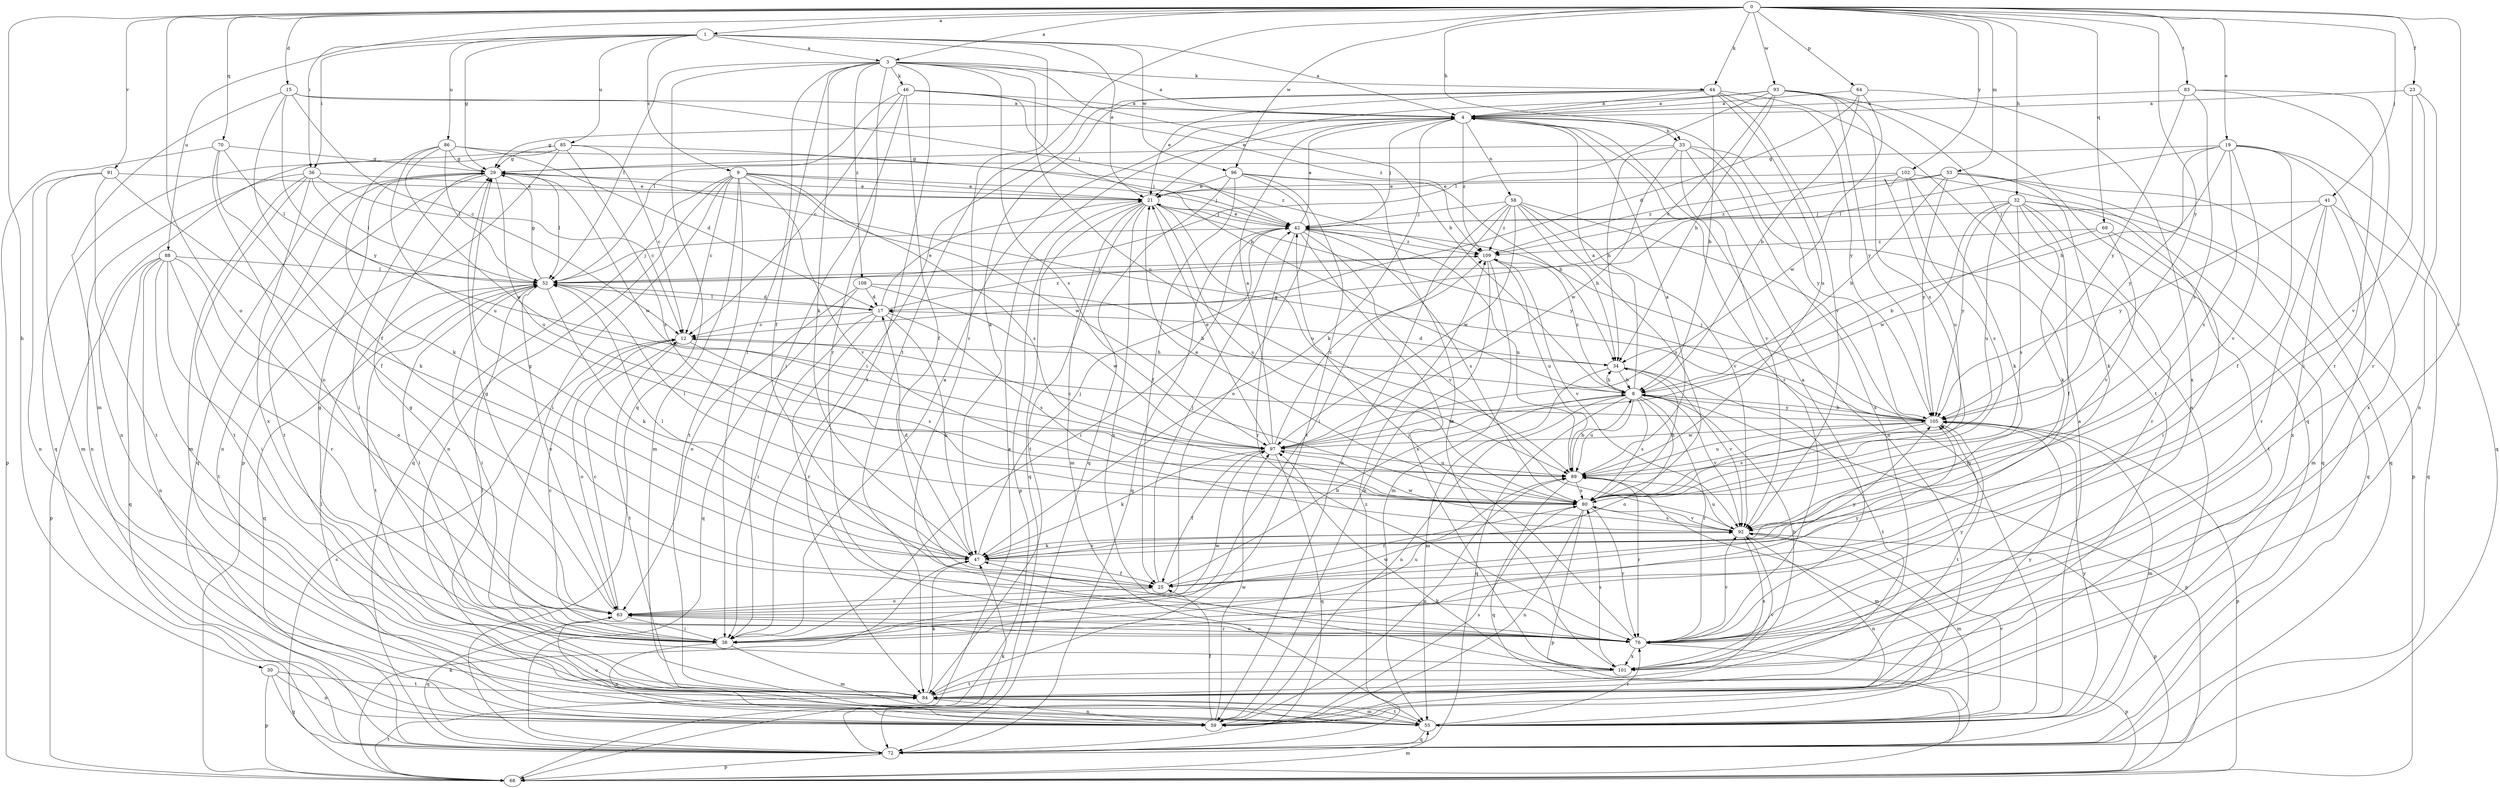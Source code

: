 strict digraph  {
0;
1;
3;
4;
8;
9;
12;
15;
17;
19;
21;
23;
25;
29;
30;
32;
33;
34;
36;
38;
41;
42;
44;
46;
47;
52;
53;
55;
58;
59;
63;
64;
68;
69;
70;
72;
76;
80;
83;
84;
85;
86;
88;
89;
91;
92;
93;
96;
97;
101;
102;
105;
108;
109;
0 -> 1  [label=a];
0 -> 3  [label=a];
0 -> 15  [label=d];
0 -> 19  [label=e];
0 -> 23  [label=f];
0 -> 30  [label=h];
0 -> 32  [label=h];
0 -> 33  [label=h];
0 -> 36  [label=i];
0 -> 41  [label=j];
0 -> 44  [label=k];
0 -> 53  [label=m];
0 -> 63  [label=o];
0 -> 64  [label=p];
0 -> 69  [label=q];
0 -> 70  [label=q];
0 -> 76  [label=r];
0 -> 83  [label=t];
0 -> 84  [label=t];
0 -> 91  [label=v];
0 -> 93  [label=w];
0 -> 96  [label=w];
0 -> 102  [label=y];
0 -> 105  [label=y];
1 -> 3  [label=a];
1 -> 4  [label=a];
1 -> 9  [label=c];
1 -> 21  [label=e];
1 -> 29  [label=g];
1 -> 36  [label=i];
1 -> 76  [label=r];
1 -> 85  [label=u];
1 -> 86  [label=u];
1 -> 88  [label=u];
1 -> 96  [label=w];
3 -> 4  [label=a];
3 -> 8  [label=b];
3 -> 25  [label=f];
3 -> 38  [label=i];
3 -> 44  [label=k];
3 -> 46  [label=k];
3 -> 47  [label=k];
3 -> 52  [label=l];
3 -> 72  [label=q];
3 -> 76  [label=r];
3 -> 80  [label=s];
3 -> 84  [label=t];
3 -> 89  [label=u];
3 -> 108  [label=z];
4 -> 29  [label=g];
4 -> 33  [label=h];
4 -> 42  [label=j];
4 -> 47  [label=k];
4 -> 58  [label=n];
4 -> 76  [label=r];
4 -> 109  [label=z];
8 -> 4  [label=a];
8 -> 34  [label=h];
8 -> 59  [label=n];
8 -> 63  [label=o];
8 -> 68  [label=p];
8 -> 72  [label=q];
8 -> 76  [label=r];
8 -> 80  [label=s];
8 -> 89  [label=u];
8 -> 92  [label=v];
8 -> 97  [label=w];
8 -> 105  [label=y];
8 -> 109  [label=z];
9 -> 12  [label=c];
9 -> 21  [label=e];
9 -> 38  [label=i];
9 -> 42  [label=j];
9 -> 55  [label=m];
9 -> 59  [label=n];
9 -> 72  [label=q];
9 -> 80  [label=s];
9 -> 84  [label=t];
9 -> 92  [label=v];
9 -> 97  [label=w];
12 -> 34  [label=h];
12 -> 63  [label=o];
12 -> 80  [label=s];
12 -> 84  [label=t];
15 -> 4  [label=a];
15 -> 12  [label=c];
15 -> 25  [label=f];
15 -> 42  [label=j];
15 -> 55  [label=m];
15 -> 105  [label=y];
17 -> 12  [label=c];
17 -> 21  [label=e];
17 -> 38  [label=i];
17 -> 47  [label=k];
17 -> 52  [label=l];
17 -> 76  [label=r];
17 -> 80  [label=s];
17 -> 109  [label=z];
19 -> 25  [label=f];
19 -> 29  [label=g];
19 -> 34  [label=h];
19 -> 52  [label=l];
19 -> 72  [label=q];
19 -> 80  [label=s];
19 -> 92  [label=v];
19 -> 101  [label=x];
19 -> 105  [label=y];
21 -> 42  [label=j];
21 -> 55  [label=m];
21 -> 68  [label=p];
21 -> 72  [label=q];
21 -> 80  [label=s];
21 -> 84  [label=t];
21 -> 89  [label=u];
21 -> 101  [label=x];
21 -> 105  [label=y];
23 -> 4  [label=a];
23 -> 59  [label=n];
23 -> 76  [label=r];
23 -> 92  [label=v];
25 -> 8  [label=b];
25 -> 42  [label=j];
25 -> 63  [label=o];
25 -> 105  [label=y];
29 -> 21  [label=e];
29 -> 38  [label=i];
29 -> 52  [label=l];
29 -> 59  [label=n];
29 -> 72  [label=q];
29 -> 84  [label=t];
29 -> 89  [label=u];
29 -> 97  [label=w];
30 -> 59  [label=n];
30 -> 68  [label=p];
30 -> 72  [label=q];
30 -> 84  [label=t];
32 -> 25  [label=f];
32 -> 42  [label=j];
32 -> 47  [label=k];
32 -> 72  [label=q];
32 -> 76  [label=r];
32 -> 80  [label=s];
32 -> 84  [label=t];
32 -> 89  [label=u];
32 -> 97  [label=w];
32 -> 105  [label=y];
33 -> 29  [label=g];
33 -> 34  [label=h];
33 -> 59  [label=n];
33 -> 92  [label=v];
33 -> 97  [label=w];
33 -> 101  [label=x];
33 -> 105  [label=y];
34 -> 8  [label=b];
34 -> 17  [label=d];
34 -> 55  [label=m];
34 -> 84  [label=t];
34 -> 92  [label=v];
36 -> 12  [label=c];
36 -> 21  [label=e];
36 -> 52  [label=l];
36 -> 55  [label=m];
36 -> 59  [label=n];
36 -> 84  [label=t];
36 -> 101  [label=x];
38 -> 4  [label=a];
38 -> 12  [label=c];
38 -> 29  [label=g];
38 -> 52  [label=l];
38 -> 55  [label=m];
38 -> 59  [label=n];
38 -> 89  [label=u];
38 -> 97  [label=w];
41 -> 42  [label=j];
41 -> 55  [label=m];
41 -> 72  [label=q];
41 -> 76  [label=r];
41 -> 101  [label=x];
41 -> 105  [label=y];
42 -> 4  [label=a];
42 -> 21  [label=e];
42 -> 38  [label=i];
42 -> 72  [label=q];
42 -> 76  [label=r];
42 -> 80  [label=s];
42 -> 89  [label=u];
42 -> 92  [label=v];
42 -> 101  [label=x];
42 -> 109  [label=z];
44 -> 4  [label=a];
44 -> 8  [label=b];
44 -> 21  [label=e];
44 -> 38  [label=i];
44 -> 47  [label=k];
44 -> 84  [label=t];
44 -> 89  [label=u];
44 -> 92  [label=v];
44 -> 105  [label=y];
46 -> 4  [label=a];
46 -> 8  [label=b];
46 -> 12  [label=c];
46 -> 25  [label=f];
46 -> 38  [label=i];
46 -> 52  [label=l];
46 -> 109  [label=z];
47 -> 17  [label=d];
47 -> 25  [label=f];
47 -> 29  [label=g];
47 -> 42  [label=j];
47 -> 52  [label=l];
47 -> 92  [label=v];
52 -> 17  [label=d];
52 -> 29  [label=g];
52 -> 38  [label=i];
52 -> 42  [label=j];
52 -> 47  [label=k];
52 -> 63  [label=o];
52 -> 72  [label=q];
52 -> 84  [label=t];
53 -> 8  [label=b];
53 -> 21  [label=e];
53 -> 47  [label=k];
53 -> 68  [label=p];
53 -> 72  [label=q];
53 -> 105  [label=y];
53 -> 109  [label=z];
55 -> 4  [label=a];
55 -> 63  [label=o];
55 -> 72  [label=q];
55 -> 76  [label=r];
55 -> 84  [label=t];
55 -> 92  [label=v];
55 -> 105  [label=y];
58 -> 34  [label=h];
58 -> 38  [label=i];
58 -> 42  [label=j];
58 -> 55  [label=m];
58 -> 59  [label=n];
58 -> 80  [label=s];
58 -> 92  [label=v];
58 -> 97  [label=w];
58 -> 109  [label=z];
59 -> 25  [label=f];
59 -> 52  [label=l];
59 -> 80  [label=s];
59 -> 89  [label=u];
59 -> 97  [label=w];
63 -> 12  [label=c];
63 -> 29  [label=g];
63 -> 38  [label=i];
63 -> 72  [label=q];
63 -> 76  [label=r];
63 -> 105  [label=y];
64 -> 4  [label=a];
64 -> 8  [label=b];
64 -> 17  [label=d];
64 -> 97  [label=w];
64 -> 101  [label=x];
68 -> 4  [label=a];
68 -> 12  [label=c];
68 -> 47  [label=k];
68 -> 55  [label=m];
68 -> 84  [label=t];
69 -> 8  [label=b];
69 -> 38  [label=i];
69 -> 92  [label=v];
69 -> 109  [label=z];
70 -> 25  [label=f];
70 -> 29  [label=g];
70 -> 52  [label=l];
70 -> 63  [label=o];
70 -> 68  [label=p];
72 -> 47  [label=k];
72 -> 68  [label=p];
72 -> 109  [label=z];
76 -> 4  [label=a];
76 -> 29  [label=g];
76 -> 42  [label=j];
76 -> 47  [label=k];
76 -> 63  [label=o];
76 -> 68  [label=p];
76 -> 92  [label=v];
76 -> 101  [label=x];
76 -> 105  [label=y];
80 -> 21  [label=e];
80 -> 25  [label=f];
80 -> 34  [label=h];
80 -> 52  [label=l];
80 -> 59  [label=n];
80 -> 68  [label=p];
80 -> 76  [label=r];
80 -> 92  [label=v];
83 -> 4  [label=a];
83 -> 38  [label=i];
83 -> 76  [label=r];
83 -> 80  [label=s];
83 -> 105  [label=y];
84 -> 47  [label=k];
84 -> 52  [label=l];
84 -> 55  [label=m];
84 -> 59  [label=n];
84 -> 92  [label=v];
84 -> 105  [label=y];
85 -> 12  [label=c];
85 -> 29  [label=g];
85 -> 42  [label=j];
85 -> 59  [label=n];
85 -> 68  [label=p];
85 -> 72  [label=q];
85 -> 80  [label=s];
86 -> 17  [label=d];
86 -> 29  [label=g];
86 -> 47  [label=k];
86 -> 52  [label=l];
86 -> 89  [label=u];
86 -> 97  [label=w];
86 -> 109  [label=z];
88 -> 38  [label=i];
88 -> 52  [label=l];
88 -> 59  [label=n];
88 -> 63  [label=o];
88 -> 68  [label=p];
88 -> 72  [label=q];
88 -> 76  [label=r];
88 -> 84  [label=t];
89 -> 4  [label=a];
89 -> 8  [label=b];
89 -> 55  [label=m];
89 -> 72  [label=q];
89 -> 76  [label=r];
89 -> 80  [label=s];
91 -> 21  [label=e];
91 -> 47  [label=k];
91 -> 55  [label=m];
91 -> 59  [label=n];
91 -> 84  [label=t];
92 -> 47  [label=k];
92 -> 55  [label=m];
92 -> 59  [label=n];
92 -> 68  [label=p];
92 -> 80  [label=s];
92 -> 89  [label=u];
92 -> 97  [label=w];
92 -> 101  [label=x];
93 -> 4  [label=a];
93 -> 12  [label=c];
93 -> 21  [label=e];
93 -> 34  [label=h];
93 -> 52  [label=l];
93 -> 59  [label=n];
93 -> 72  [label=q];
93 -> 80  [label=s];
93 -> 105  [label=y];
96 -> 21  [label=e];
96 -> 25  [label=f];
96 -> 34  [label=h];
96 -> 63  [label=o];
96 -> 72  [label=q];
96 -> 84  [label=t];
96 -> 101  [label=x];
97 -> 4  [label=a];
97 -> 12  [label=c];
97 -> 21  [label=e];
97 -> 25  [label=f];
97 -> 47  [label=k];
97 -> 72  [label=q];
97 -> 89  [label=u];
97 -> 109  [label=z];
101 -> 8  [label=b];
101 -> 80  [label=s];
101 -> 84  [label=t];
101 -> 97  [label=w];
102 -> 21  [label=e];
102 -> 47  [label=k];
102 -> 72  [label=q];
102 -> 80  [label=s];
102 -> 89  [label=u];
102 -> 109  [label=z];
105 -> 8  [label=b];
105 -> 29  [label=g];
105 -> 42  [label=j];
105 -> 55  [label=m];
105 -> 68  [label=p];
105 -> 80  [label=s];
105 -> 84  [label=t];
105 -> 89  [label=u];
105 -> 97  [label=w];
108 -> 8  [label=b];
108 -> 17  [label=d];
108 -> 63  [label=o];
108 -> 72  [label=q];
108 -> 97  [label=w];
109 -> 52  [label=l];
109 -> 55  [label=m];
109 -> 59  [label=n];
109 -> 89  [label=u];
109 -> 92  [label=v];
}
